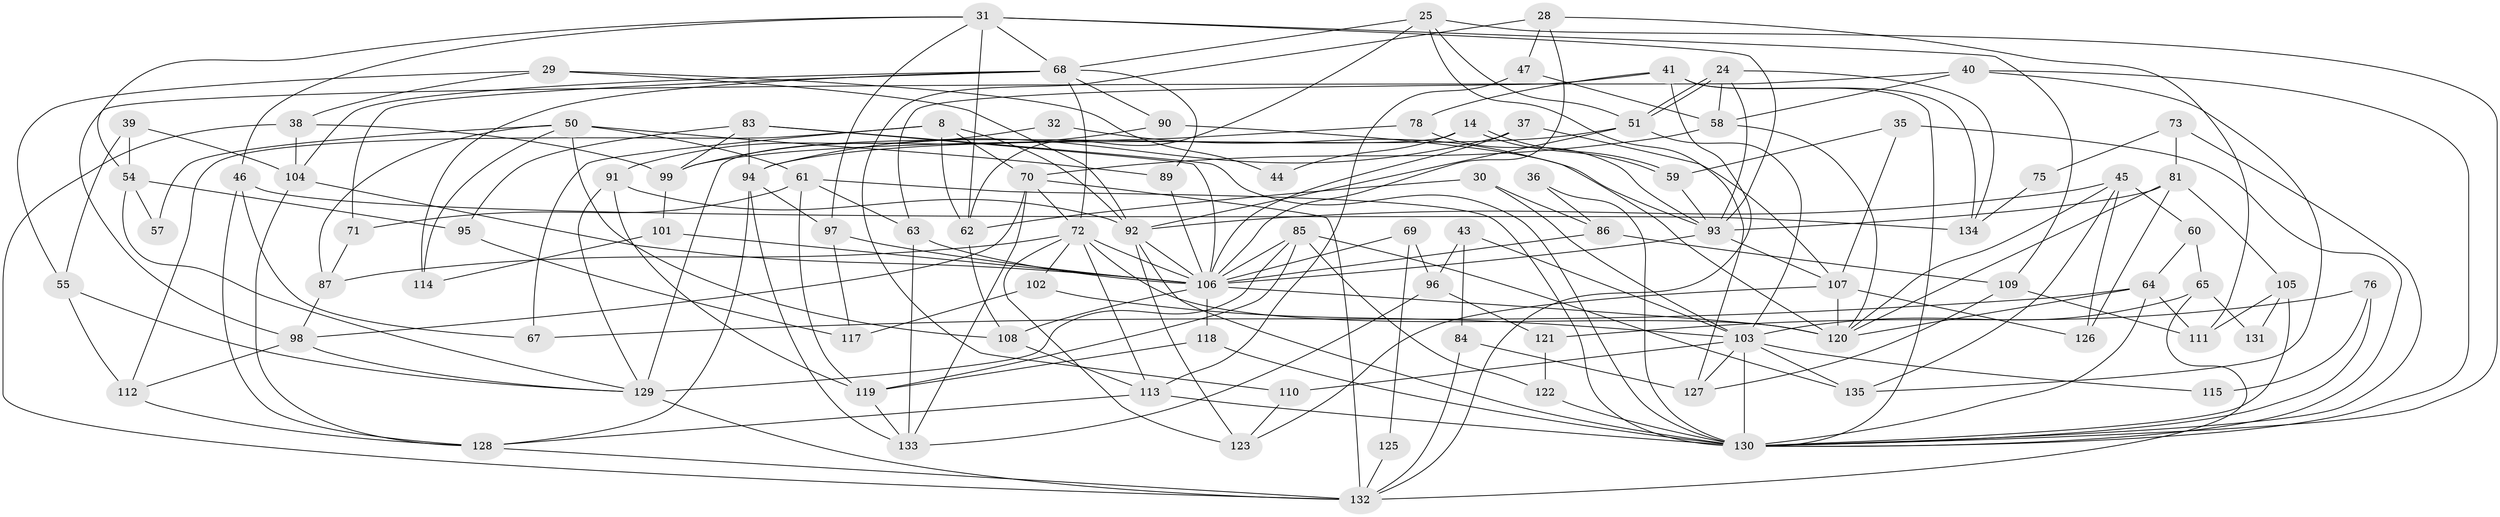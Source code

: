 // original degree distribution, {4: 0.3111111111111111, 2: 0.1259259259259259, 3: 0.2518518518518518, 5: 0.18518518518518517, 7: 0.02962962962962963, 6: 0.08148148148148149, 8: 0.007407407407407408, 9: 0.007407407407407408}
// Generated by graph-tools (version 1.1) at 2025/54/03/04/25 21:54:16]
// undirected, 94 vertices, 213 edges
graph export_dot {
graph [start="1"]
  node [color=gray90,style=filled];
  8;
  14;
  24;
  25;
  28;
  29;
  30;
  31 [super="+7"];
  32;
  35;
  36;
  37;
  38;
  39;
  40;
  41;
  43;
  44;
  45;
  46;
  47 [super="+10"];
  50;
  51;
  54 [super="+4"];
  55;
  57;
  58;
  59;
  60;
  61 [super="+9"];
  62;
  63;
  64 [super="+13"];
  65;
  67;
  68 [super="+19"];
  69;
  70 [super="+53"];
  71;
  72 [super="+27"];
  73;
  75;
  76;
  78;
  81;
  83 [super="+48"];
  84;
  85;
  86;
  87 [super="+20"];
  89;
  90 [super="+26"];
  91;
  92 [super="+82"];
  93 [super="+88"];
  94 [super="+49"];
  95;
  96;
  97;
  98 [super="+52"];
  99;
  101;
  102;
  103 [super="+77+34+100"];
  104;
  105 [super="+42"];
  106 [super="+18+21+66"];
  107;
  108;
  109;
  110;
  111;
  112;
  113;
  114;
  115;
  117;
  118;
  119 [super="+3"];
  120 [super="+80"];
  121;
  122;
  123;
  125;
  126;
  127;
  128 [super="+16"];
  129 [super="+1"];
  130 [super="+124+74"];
  131;
  132 [super="+22+116"];
  133 [super="+15"];
  134;
  135;
  8 -- 62;
  8 -- 112;
  8 -- 67;
  8 -- 70;
  8 -- 92;
  14 -- 59;
  14 -- 59;
  14 -- 129;
  14 -- 44;
  24 -- 58;
  24 -- 51;
  24 -- 51;
  24 -- 134;
  24 -- 93;
  25 -- 62;
  25 -- 51;
  25 -- 68;
  25 -- 127;
  25 -- 130;
  28 -- 110;
  28 -- 111;
  28 -- 106;
  28 -- 47;
  29 -- 38;
  29 -- 44;
  29 -- 55;
  29 -- 92;
  30 -- 62;
  30 -- 86;
  30 -- 103;
  31 -- 97;
  31 -- 62;
  31 -- 54;
  31 -- 109;
  31 -- 46;
  31 -- 93;
  31 -- 68;
  32 -- 91;
  32 -- 93;
  35 -- 59;
  35 -- 107;
  35 -- 130;
  36 -- 86;
  36 -- 130 [weight=2];
  37 -- 107;
  37 -- 106;
  37 -- 94;
  38 -- 99;
  38 -- 104;
  38 -- 132;
  39 -- 104;
  39 -- 55;
  39 -- 54;
  40 -- 135;
  40 -- 98;
  40 -- 58;
  40 -- 130;
  41 -- 134;
  41 -- 63;
  41 -- 78;
  41 -- 130;
  41 -- 132;
  43 -- 84;
  43 -- 96;
  43 -- 103 [weight=2];
  45 -- 126;
  45 -- 60;
  45 -- 135;
  45 -- 120;
  45 -- 92;
  46 -- 67;
  46 -- 134;
  46 -- 128;
  47 -- 113;
  47 -- 58;
  50 -- 87;
  50 -- 89;
  50 -- 57;
  50 -- 61 [weight=2];
  50 -- 108;
  50 -- 114;
  51 -- 92;
  51 -- 94 [weight=2];
  51 -- 103 [weight=2];
  54 -- 129;
  54 -- 57;
  54 -- 95;
  55 -- 112;
  55 -- 129;
  58 -- 120;
  58 -- 70;
  59 -- 93;
  60 -- 65;
  60 -- 64;
  61 -- 71;
  61 -- 63;
  61 -- 119;
  61 -- 130 [weight=2];
  62 -- 108;
  63 -- 133;
  63 -- 106;
  64 -- 130;
  64 -- 67;
  64 -- 120;
  64 -- 111;
  65 -- 132;
  65 -- 103;
  65 -- 131;
  68 -- 72;
  68 -- 89;
  68 -- 114;
  68 -- 71;
  68 -- 104;
  68 -- 90;
  69 -- 96;
  69 -- 125;
  69 -- 106;
  70 -- 132;
  70 -- 72 [weight=2];
  70 -- 133;
  70 -- 98;
  71 -- 87;
  72 -- 120 [weight=2];
  72 -- 113;
  72 -- 102;
  72 -- 123;
  72 -- 106;
  72 -- 87;
  73 -- 81;
  73 -- 130;
  73 -- 75;
  75 -- 134;
  76 -- 121;
  76 -- 115;
  76 -- 130;
  78 -- 99;
  78 -- 93;
  81 -- 120;
  81 -- 126;
  81 -- 105;
  81 -- 93;
  83 -- 95;
  83 -- 99;
  83 -- 94 [weight=2];
  83 -- 106;
  83 -- 130;
  84 -- 132;
  84 -- 127;
  85 -- 119;
  85 -- 122;
  85 -- 129 [weight=2];
  85 -- 135;
  85 -- 106;
  86 -- 109;
  86 -- 106;
  87 -- 98 [weight=2];
  89 -- 106;
  90 -- 120;
  90 -- 99;
  91 -- 92;
  91 -- 119;
  91 -- 129;
  92 -- 106;
  92 -- 123;
  92 -- 130;
  93 -- 107;
  93 -- 106 [weight=3];
  94 -- 97;
  94 -- 133;
  94 -- 128;
  95 -- 117;
  96 -- 121;
  96 -- 133;
  97 -- 117;
  97 -- 106;
  98 -- 112;
  98 -- 129;
  99 -- 101;
  101 -- 114;
  101 -- 106;
  102 -- 117;
  102 -- 103 [weight=2];
  103 -- 110 [weight=2];
  103 -- 127;
  103 -- 130;
  103 -- 115;
  103 -- 135;
  104 -- 128;
  104 -- 106;
  105 -- 131;
  105 -- 111;
  105 -- 130 [weight=2];
  106 -- 108;
  106 -- 120;
  106 -- 118;
  107 -- 120;
  107 -- 123;
  107 -- 126;
  108 -- 113;
  109 -- 111;
  109 -- 127;
  110 -- 123;
  112 -- 128;
  113 -- 130;
  113 -- 128;
  118 -- 119;
  118 -- 130;
  119 -- 133;
  121 -- 122;
  122 -- 130;
  125 -- 132;
  128 -- 132;
  129 -- 132;
}
